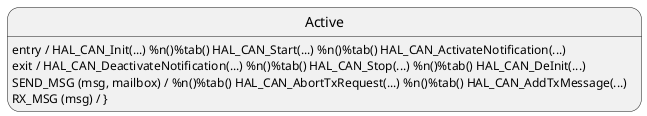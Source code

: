 {
  "sha1": "qjkmi2y0ryb85o1skxdcbu2k73vdu4q",
  "insertion": {
    "when": "2024-06-04T17:28:42.502Z",
    "url": "http://forum.plantuml.net/8264/formatting-state-actions-sometimes-doesnt-work",
    "user": "plantuml@gmail.com"
  }
}
@startuml
state Active {
Active: entry / HAL_CAN_Init(...) %n()%tab() HAL_CAN_Start(...) %n()%tab() HAL_CAN_ActivateNotification(...)
Active: exit / HAL_CAN_DeactivateNotification(...) %n()%tab() HAL_CAN_Stop(...) %n()%tab() HAL_CAN_DeInit(...)
Active: SEND_MSG (msg, mailbox) / \
%n()%tab() HAL_CAN_AbortTxRequest(...) \
%n()%tab() HAL_CAN_AddTxMessage(...)
Active: RX_MSG (msg) / \
}
@enduml
